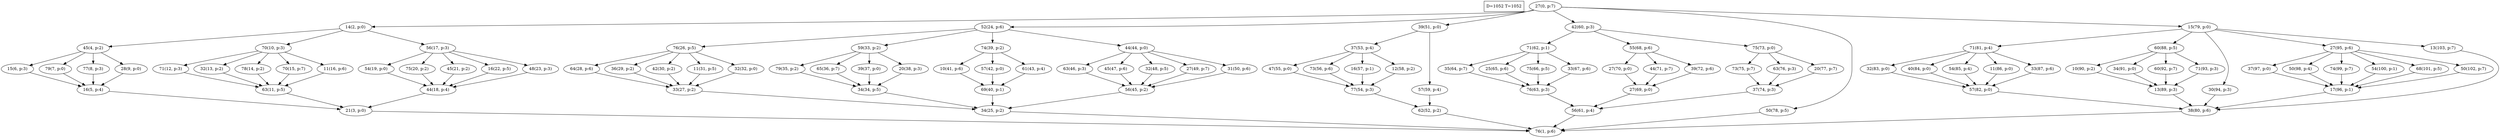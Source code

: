 digraph Task {
i [shape=box, label="D=1052 T=1052"]; 
0 [label="27(0, p:7)"];
1 [label="76(1, p:6)"];
2 [label="14(2, p:0)"];
3 [label="21(3, p:0)"];
4 [label="45(4, p:2)"];
5 [label="16(5, p:4)"];
6 [label="15(6, p:3)"];
7 [label="79(7, p:0)"];
8 [label="77(8, p:3)"];
9 [label="28(9, p:0)"];
10 [label="70(10, p:3)"];
11 [label="63(11, p:5)"];
12 [label="71(12, p:3)"];
13 [label="32(13, p:2)"];
14 [label="78(14, p:2)"];
15 [label="70(15, p:7)"];
16 [label="11(16, p:6)"];
17 [label="56(17, p:3)"];
18 [label="44(18, p:4)"];
19 [label="54(19, p:0)"];
20 [label="75(20, p:2)"];
21 [label="45(21, p:2)"];
22 [label="16(22, p:5)"];
23 [label="48(23, p:3)"];
24 [label="52(24, p:6)"];
25 [label="34(25, p:2)"];
26 [label="76(26, p:5)"];
27 [label="33(27, p:2)"];
28 [label="64(28, p:6)"];
29 [label="36(29, p:2)"];
30 [label="42(30, p:2)"];
31 [label="11(31, p:5)"];
32 [label="32(32, p:0)"];
33 [label="59(33, p:2)"];
34 [label="34(34, p:5)"];
35 [label="79(35, p:2)"];
36 [label="65(36, p:7)"];
37 [label="39(37, p:0)"];
38 [label="20(38, p:3)"];
39 [label="74(39, p:2)"];
40 [label="69(40, p:1)"];
41 [label="10(41, p:6)"];
42 [label="57(42, p:0)"];
43 [label="61(43, p:4)"];
44 [label="44(44, p:0)"];
45 [label="56(45, p:2)"];
46 [label="63(46, p:3)"];
47 [label="45(47, p:6)"];
48 [label="32(48, p:5)"];
49 [label="27(49, p:7)"];
50 [label="31(50, p:6)"];
51 [label="39(51, p:0)"];
52 [label="62(52, p:2)"];
53 [label="37(53, p:4)"];
54 [label="77(54, p:3)"];
55 [label="47(55, p:0)"];
56 [label="73(56, p:6)"];
57 [label="16(57, p:1)"];
58 [label="12(58, p:2)"];
59 [label="57(59, p:4)"];
60 [label="42(60, p:3)"];
61 [label="56(61, p:4)"];
62 [label="71(62, p:1)"];
63 [label="76(63, p:3)"];
64 [label="35(64, p:7)"];
65 [label="25(65, p:6)"];
66 [label="75(66, p:5)"];
67 [label="33(67, p:6)"];
68 [label="55(68, p:6)"];
69 [label="27(69, p:0)"];
70 [label="27(70, p:0)"];
71 [label="44(71, p:7)"];
72 [label="39(72, p:6)"];
73 [label="75(73, p:0)"];
74 [label="37(74, p:3)"];
75 [label="73(75, p:7)"];
76 [label="63(76, p:3)"];
77 [label="20(77, p:7)"];
78 [label="50(78, p:5)"];
79 [label="15(79, p:0)"];
80 [label="38(80, p:6)"];
81 [label="71(81, p:4)"];
82 [label="57(82, p:0)"];
83 [label="32(83, p:0)"];
84 [label="40(84, p:0)"];
85 [label="54(85, p:4)"];
86 [label="11(86, p:0)"];
87 [label="33(87, p:6)"];
88 [label="60(88, p:5)"];
89 [label="13(89, p:3)"];
90 [label="10(90, p:2)"];
91 [label="34(91, p:0)"];
92 [label="60(92, p:7)"];
93 [label="71(93, p:3)"];
94 [label="30(94, p:3)"];
95 [label="27(95, p:6)"];
96 [label="17(96, p:1)"];
97 [label="37(97, p:0)"];
98 [label="50(98, p:4)"];
99 [label="74(99, p:7)"];
100 [label="54(100, p:1)"];
101 [label="68(101, p:5)"];
102 [label="50(102, p:7)"];
103 [label="13(103, p:7)"];
0 -> 2;
0 -> 24;
0 -> 51;
0 -> 60;
0 -> 78;
0 -> 79;
2 -> 4;
2 -> 10;
2 -> 17;
3 -> 1;
4 -> 6;
4 -> 7;
4 -> 8;
4 -> 9;
5 -> 3;
6 -> 5;
7 -> 5;
8 -> 5;
9 -> 5;
10 -> 12;
10 -> 13;
10 -> 14;
10 -> 15;
10 -> 16;
11 -> 3;
12 -> 11;
13 -> 11;
14 -> 11;
15 -> 11;
16 -> 11;
17 -> 19;
17 -> 20;
17 -> 21;
17 -> 22;
17 -> 23;
18 -> 3;
19 -> 18;
20 -> 18;
21 -> 18;
22 -> 18;
23 -> 18;
24 -> 26;
24 -> 33;
24 -> 39;
24 -> 44;
25 -> 1;
26 -> 28;
26 -> 29;
26 -> 30;
26 -> 31;
26 -> 32;
27 -> 25;
28 -> 27;
29 -> 27;
30 -> 27;
31 -> 27;
32 -> 27;
33 -> 35;
33 -> 36;
33 -> 37;
33 -> 38;
34 -> 25;
35 -> 34;
36 -> 34;
37 -> 34;
38 -> 34;
39 -> 41;
39 -> 42;
39 -> 43;
40 -> 25;
41 -> 40;
42 -> 40;
43 -> 40;
44 -> 46;
44 -> 47;
44 -> 48;
44 -> 49;
44 -> 50;
45 -> 25;
46 -> 45;
47 -> 45;
48 -> 45;
49 -> 45;
50 -> 45;
51 -> 53;
51 -> 59;
52 -> 1;
53 -> 55;
53 -> 56;
53 -> 57;
53 -> 58;
54 -> 52;
55 -> 54;
56 -> 54;
57 -> 54;
58 -> 54;
59 -> 52;
60 -> 62;
60 -> 68;
60 -> 73;
61 -> 1;
62 -> 64;
62 -> 65;
62 -> 66;
62 -> 67;
63 -> 61;
64 -> 63;
65 -> 63;
66 -> 63;
67 -> 63;
68 -> 70;
68 -> 71;
68 -> 72;
69 -> 61;
70 -> 69;
71 -> 69;
72 -> 69;
73 -> 75;
73 -> 76;
73 -> 77;
74 -> 61;
75 -> 74;
76 -> 74;
77 -> 74;
78 -> 1;
79 -> 81;
79 -> 88;
79 -> 94;
79 -> 95;
79 -> 103;
80 -> 1;
81 -> 83;
81 -> 84;
81 -> 85;
81 -> 86;
81 -> 87;
82 -> 80;
83 -> 82;
84 -> 82;
85 -> 82;
86 -> 82;
87 -> 82;
88 -> 90;
88 -> 91;
88 -> 92;
88 -> 93;
89 -> 80;
90 -> 89;
91 -> 89;
92 -> 89;
93 -> 89;
94 -> 80;
95 -> 97;
95 -> 98;
95 -> 99;
95 -> 100;
95 -> 101;
95 -> 102;
96 -> 80;
97 -> 96;
98 -> 96;
99 -> 96;
100 -> 96;
101 -> 96;
102 -> 96;
103 -> 80;
}